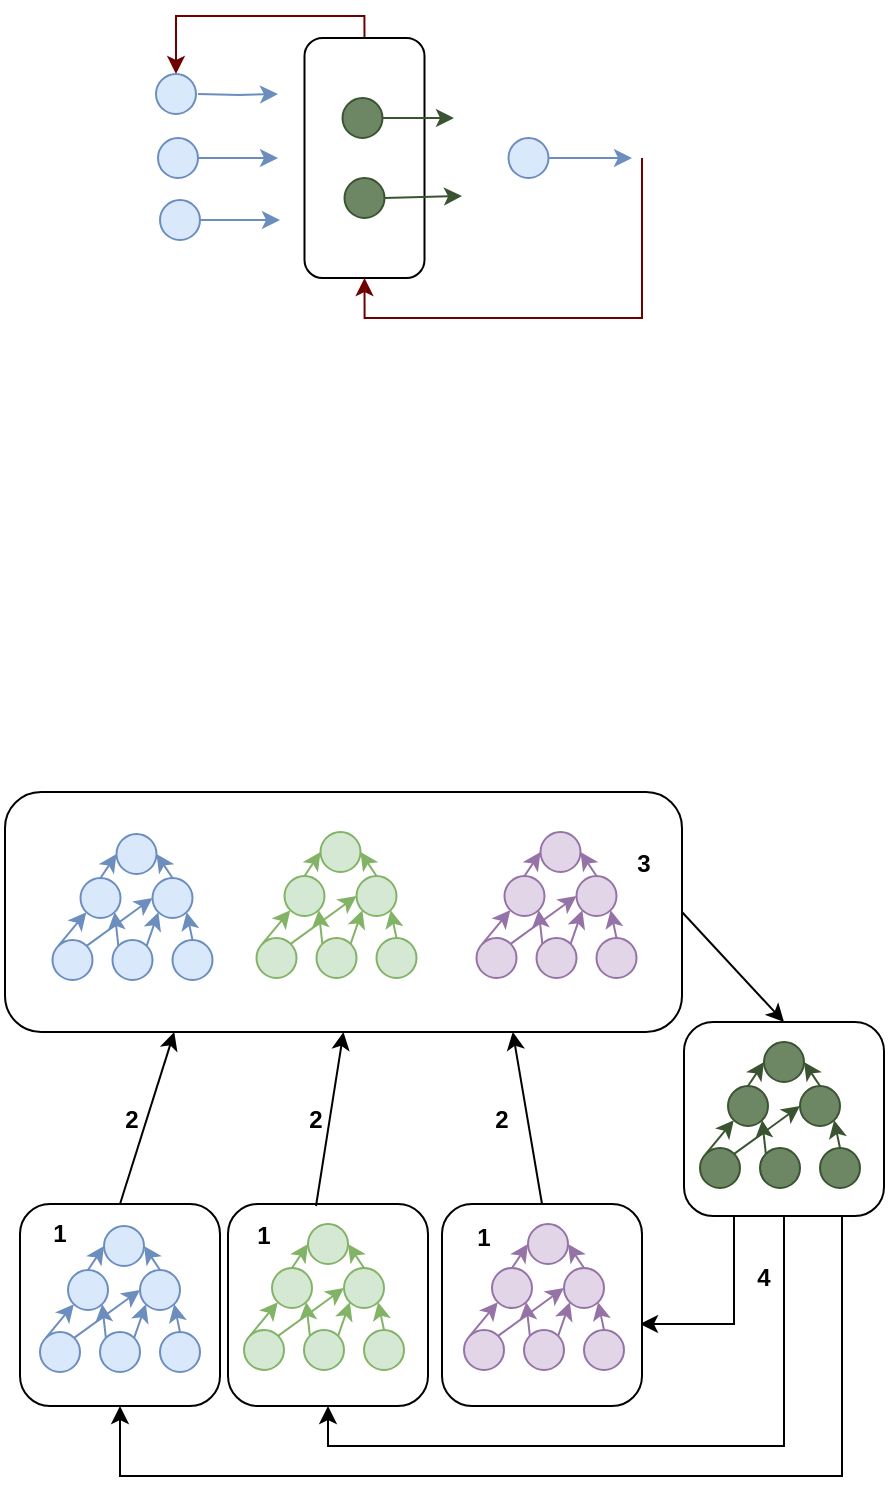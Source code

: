 <mxfile version="17.1.2" type="github">
  <diagram id="TZHW-k2NmtmCAE0H2bB1" name="Page-1">
    <mxGraphModel dx="868" dy="424" grid="1" gridSize="10" guides="1" tooltips="1" connect="1" arrows="1" fold="1" page="1" pageScale="1" pageWidth="827" pageHeight="1169" math="0" shadow="0">
      <root>
        <mxCell id="0" />
        <mxCell id="1" parent="0" />
        <mxCell id="p2AEGx6l2dzTs35SkICE-173" style="edgeStyle=orthogonalEdgeStyle;rounded=0;orthogonalLoop=1;jettySize=auto;html=1;exitX=0;exitY=0.5;exitDx=0;exitDy=0;entryX=0.5;entryY=0;entryDx=0;entryDy=0;fillColor=#a20025;strokeColor=#6F0000;" edge="1" parent="1" source="p2AEGx6l2dzTs35SkICE-170" target="p2AEGx6l2dzTs35SkICE-128">
          <mxGeometry relative="1" as="geometry">
            <Array as="points">
              <mxPoint x="221" y="66" />
              <mxPoint x="127" y="66" />
            </Array>
          </mxGeometry>
        </mxCell>
        <mxCell id="p2AEGx6l2dzTs35SkICE-170" value="" style="rounded=1;whiteSpace=wrap;html=1;rotation=90;" vertex="1" parent="1">
          <mxGeometry x="161.25" y="107" width="120" height="60" as="geometry" />
        </mxCell>
        <mxCell id="p2AEGx6l2dzTs35SkICE-2" style="edgeStyle=orthogonalEdgeStyle;rounded=0;orthogonalLoop=1;jettySize=auto;html=1;exitX=0.25;exitY=1;exitDx=0;exitDy=0;entryX=0.99;entryY=0.594;entryDx=0;entryDy=0;entryPerimeter=0;" edge="1" parent="1" source="p2AEGx6l2dzTs35SkICE-5" target="p2AEGx6l2dzTs35SkICE-6">
          <mxGeometry relative="1" as="geometry" />
        </mxCell>
        <mxCell id="p2AEGx6l2dzTs35SkICE-3" style="edgeStyle=orthogonalEdgeStyle;rounded=0;orthogonalLoop=1;jettySize=auto;html=1;exitX=0.5;exitY=1;exitDx=0;exitDy=0;entryX=0.5;entryY=1;entryDx=0;entryDy=0;" edge="1" parent="1" source="p2AEGx6l2dzTs35SkICE-5" target="p2AEGx6l2dzTs35SkICE-7">
          <mxGeometry relative="1" as="geometry" />
        </mxCell>
        <mxCell id="p2AEGx6l2dzTs35SkICE-4" style="edgeStyle=orthogonalEdgeStyle;rounded=0;orthogonalLoop=1;jettySize=auto;html=1;exitX=0.75;exitY=1;exitDx=0;exitDy=0;entryX=0.5;entryY=1;entryDx=0;entryDy=0;" edge="1" parent="1" source="p2AEGx6l2dzTs35SkICE-5" target="p2AEGx6l2dzTs35SkICE-8">
          <mxGeometry relative="1" as="geometry">
            <Array as="points">
              <mxPoint x="460" y="666" />
              <mxPoint x="460" y="796" />
              <mxPoint x="99" y="796" />
            </Array>
          </mxGeometry>
        </mxCell>
        <mxCell id="p2AEGx6l2dzTs35SkICE-5" value="" style="rounded=1;whiteSpace=wrap;html=1;" vertex="1" parent="1">
          <mxGeometry x="381" y="569" width="100" height="97" as="geometry" />
        </mxCell>
        <mxCell id="p2AEGx6l2dzTs35SkICE-6" value="" style="rounded=1;whiteSpace=wrap;html=1;" vertex="1" parent="1">
          <mxGeometry x="260" y="660" width="100" height="101" as="geometry" />
        </mxCell>
        <mxCell id="p2AEGx6l2dzTs35SkICE-7" value="" style="rounded=1;whiteSpace=wrap;html=1;" vertex="1" parent="1">
          <mxGeometry x="153" y="660" width="100" height="101" as="geometry" />
        </mxCell>
        <mxCell id="p2AEGx6l2dzTs35SkICE-8" value="" style="rounded=1;whiteSpace=wrap;html=1;" vertex="1" parent="1">
          <mxGeometry x="49" y="660" width="100" height="101" as="geometry" />
        </mxCell>
        <mxCell id="p2AEGx6l2dzTs35SkICE-9" value="" style="shape=ellipse;html=1;dashed=0;whitespace=wrap;aspect=fixed;perimeter=ellipsePerimeter;fillColor=#dae8fc;strokeColor=#6c8ebf;" vertex="1" parent="1">
          <mxGeometry x="59" y="724" width="20" height="20" as="geometry" />
        </mxCell>
        <mxCell id="p2AEGx6l2dzTs35SkICE-10" value="" style="shape=ellipse;html=1;dashed=0;whitespace=wrap;aspect=fixed;perimeter=ellipsePerimeter;fillColor=#dae8fc;strokeColor=#6c8ebf;" vertex="1" parent="1">
          <mxGeometry x="89" y="724" width="20" height="20" as="geometry" />
        </mxCell>
        <mxCell id="p2AEGx6l2dzTs35SkICE-11" value="" style="shape=ellipse;html=1;dashed=0;whitespace=wrap;aspect=fixed;perimeter=ellipsePerimeter;fillColor=#dae8fc;strokeColor=#6c8ebf;" vertex="1" parent="1">
          <mxGeometry x="119" y="724" width="20" height="20" as="geometry" />
        </mxCell>
        <mxCell id="p2AEGx6l2dzTs35SkICE-12" value="" style="endArrow=classic;html=1;rounded=0;entryX=0;entryY=1;entryDx=0;entryDy=0;exitX=0;exitY=0;exitDx=0;exitDy=0;fillColor=#dae8fc;strokeColor=#6c8ebf;" edge="1" parent="1" source="p2AEGx6l2dzTs35SkICE-9" target="p2AEGx6l2dzTs35SkICE-13">
          <mxGeometry width="50" height="50" relative="1" as="geometry">
            <mxPoint x="69" y="721" as="sourcePoint" />
            <mxPoint x="89" y="701" as="targetPoint" />
          </mxGeometry>
        </mxCell>
        <mxCell id="p2AEGx6l2dzTs35SkICE-13" value="" style="shape=ellipse;html=1;dashed=0;whitespace=wrap;aspect=fixed;perimeter=ellipsePerimeter;fillColor=#dae8fc;strokeColor=#6c8ebf;" vertex="1" parent="1">
          <mxGeometry x="73" y="693" width="20" height="20" as="geometry" />
        </mxCell>
        <mxCell id="p2AEGx6l2dzTs35SkICE-14" value="" style="shape=ellipse;html=1;dashed=0;whitespace=wrap;aspect=fixed;perimeter=ellipsePerimeter;fillColor=#dae8fc;strokeColor=#6c8ebf;" vertex="1" parent="1">
          <mxGeometry x="109" y="693" width="20" height="20" as="geometry" />
        </mxCell>
        <mxCell id="p2AEGx6l2dzTs35SkICE-15" value="" style="shape=ellipse;html=1;dashed=0;whitespace=wrap;aspect=fixed;perimeter=ellipsePerimeter;fillColor=#dae8fc;strokeColor=#6c8ebf;" vertex="1" parent="1">
          <mxGeometry x="91" y="671" width="20" height="20" as="geometry" />
        </mxCell>
        <mxCell id="p2AEGx6l2dzTs35SkICE-16" value="" style="endArrow=classic;html=1;rounded=0;exitX=1;exitY=0;exitDx=0;exitDy=0;entryX=0;entryY=0.5;entryDx=0;entryDy=0;fillColor=#dae8fc;strokeColor=#6c8ebf;" edge="1" parent="1" source="p2AEGx6l2dzTs35SkICE-9" target="p2AEGx6l2dzTs35SkICE-14">
          <mxGeometry width="50" height="50" relative="1" as="geometry">
            <mxPoint x="390" y="710" as="sourcePoint" />
            <mxPoint x="440" y="660" as="targetPoint" />
            <Array as="points" />
          </mxGeometry>
        </mxCell>
        <mxCell id="p2AEGx6l2dzTs35SkICE-17" value="" style="endArrow=classic;html=1;rounded=0;exitX=1;exitY=0;exitDx=0;exitDy=0;entryX=0;entryY=1;entryDx=0;entryDy=0;fillColor=#dae8fc;strokeColor=#6c8ebf;" edge="1" parent="1" source="p2AEGx6l2dzTs35SkICE-10" target="p2AEGx6l2dzTs35SkICE-14">
          <mxGeometry width="50" height="50" relative="1" as="geometry">
            <mxPoint x="330" y="730" as="sourcePoint" />
            <mxPoint x="440" y="660" as="targetPoint" />
          </mxGeometry>
        </mxCell>
        <mxCell id="p2AEGx6l2dzTs35SkICE-18" value="" style="endArrow=classic;html=1;rounded=0;exitX=0;exitY=0;exitDx=0;exitDy=0;entryX=1;entryY=1;entryDx=0;entryDy=0;fillColor=#dae8fc;strokeColor=#6c8ebf;" edge="1" parent="1" source="p2AEGx6l2dzTs35SkICE-10" target="p2AEGx6l2dzTs35SkICE-13">
          <mxGeometry width="50" height="50" relative="1" as="geometry">
            <mxPoint x="390" y="670" as="sourcePoint" />
            <mxPoint x="440" y="620" as="targetPoint" />
          </mxGeometry>
        </mxCell>
        <mxCell id="p2AEGx6l2dzTs35SkICE-19" value="" style="endArrow=classic;html=1;rounded=0;exitX=0.5;exitY=0;exitDx=0;exitDy=0;entryX=1;entryY=1;entryDx=0;entryDy=0;fillColor=#dae8fc;strokeColor=#6c8ebf;" edge="1" parent="1" source="p2AEGx6l2dzTs35SkICE-11" target="p2AEGx6l2dzTs35SkICE-14">
          <mxGeometry width="50" height="50" relative="1" as="geometry">
            <mxPoint x="390" y="670" as="sourcePoint" />
            <mxPoint x="440" y="620" as="targetPoint" />
          </mxGeometry>
        </mxCell>
        <mxCell id="p2AEGx6l2dzTs35SkICE-20" value="" style="endArrow=classic;html=1;rounded=0;exitX=0.5;exitY=0;exitDx=0;exitDy=0;entryX=0;entryY=0.5;entryDx=0;entryDy=0;fillColor=#dae8fc;strokeColor=#6c8ebf;" edge="1" parent="1" source="p2AEGx6l2dzTs35SkICE-13" target="p2AEGx6l2dzTs35SkICE-15">
          <mxGeometry width="50" height="50" relative="1" as="geometry">
            <mxPoint x="390" y="670" as="sourcePoint" />
            <mxPoint x="440" y="620" as="targetPoint" />
          </mxGeometry>
        </mxCell>
        <mxCell id="p2AEGx6l2dzTs35SkICE-21" value="" style="endArrow=classic;html=1;rounded=0;exitX=0.5;exitY=0;exitDx=0;exitDy=0;entryX=1;entryY=0.5;entryDx=0;entryDy=0;fillColor=#dae8fc;strokeColor=#6c8ebf;" edge="1" parent="1" source="p2AEGx6l2dzTs35SkICE-14" target="p2AEGx6l2dzTs35SkICE-15">
          <mxGeometry width="50" height="50" relative="1" as="geometry">
            <mxPoint x="390" y="670" as="sourcePoint" />
            <mxPoint x="440" y="620" as="targetPoint" />
          </mxGeometry>
        </mxCell>
        <mxCell id="p2AEGx6l2dzTs35SkICE-22" value="" style="shape=ellipse;html=1;dashed=0;whitespace=wrap;aspect=fixed;perimeter=ellipsePerimeter;fillColor=#d5e8d4;strokeColor=#82b366;" vertex="1" parent="1">
          <mxGeometry x="161" y="723" width="20" height="20" as="geometry" />
        </mxCell>
        <mxCell id="p2AEGx6l2dzTs35SkICE-23" value="" style="shape=ellipse;html=1;dashed=0;whitespace=wrap;aspect=fixed;perimeter=ellipsePerimeter;fillColor=#d5e8d4;strokeColor=#82b366;" vertex="1" parent="1">
          <mxGeometry x="191" y="723" width="20" height="20" as="geometry" />
        </mxCell>
        <mxCell id="p2AEGx6l2dzTs35SkICE-24" value="" style="shape=ellipse;html=1;dashed=0;whitespace=wrap;aspect=fixed;perimeter=ellipsePerimeter;fillColor=#d5e8d4;strokeColor=#82b366;" vertex="1" parent="1">
          <mxGeometry x="221" y="723" width="20" height="20" as="geometry" />
        </mxCell>
        <mxCell id="p2AEGx6l2dzTs35SkICE-25" value="" style="endArrow=classic;html=1;rounded=0;entryX=0;entryY=1;entryDx=0;entryDy=0;exitX=0;exitY=0;exitDx=0;exitDy=0;fillColor=#d5e8d4;strokeColor=#82b366;" edge="1" parent="1" source="p2AEGx6l2dzTs35SkICE-22" target="p2AEGx6l2dzTs35SkICE-26">
          <mxGeometry width="50" height="50" relative="1" as="geometry">
            <mxPoint x="171" y="720" as="sourcePoint" />
            <mxPoint x="191" y="700" as="targetPoint" />
          </mxGeometry>
        </mxCell>
        <mxCell id="p2AEGx6l2dzTs35SkICE-26" value="" style="shape=ellipse;html=1;dashed=0;whitespace=wrap;aspect=fixed;perimeter=ellipsePerimeter;fillColor=#d5e8d4;strokeColor=#82b366;" vertex="1" parent="1">
          <mxGeometry x="175" y="692" width="20" height="20" as="geometry" />
        </mxCell>
        <mxCell id="p2AEGx6l2dzTs35SkICE-27" value="" style="shape=ellipse;html=1;dashed=0;whitespace=wrap;aspect=fixed;perimeter=ellipsePerimeter;fillColor=#d5e8d4;strokeColor=#82b366;" vertex="1" parent="1">
          <mxGeometry x="211" y="692" width="20" height="20" as="geometry" />
        </mxCell>
        <mxCell id="p2AEGx6l2dzTs35SkICE-28" value="" style="shape=ellipse;html=1;dashed=0;whitespace=wrap;aspect=fixed;perimeter=ellipsePerimeter;fillColor=#d5e8d4;strokeColor=#82b366;" vertex="1" parent="1">
          <mxGeometry x="193" y="670" width="20" height="20" as="geometry" />
        </mxCell>
        <mxCell id="p2AEGx6l2dzTs35SkICE-29" value="" style="endArrow=classic;html=1;rounded=0;exitX=1;exitY=0;exitDx=0;exitDy=0;entryX=0;entryY=0.5;entryDx=0;entryDy=0;fillColor=#d5e8d4;strokeColor=#82b366;" edge="1" parent="1" source="p2AEGx6l2dzTs35SkICE-22" target="p2AEGx6l2dzTs35SkICE-27">
          <mxGeometry width="50" height="50" relative="1" as="geometry">
            <mxPoint x="492" y="709" as="sourcePoint" />
            <mxPoint x="542" y="659" as="targetPoint" />
            <Array as="points" />
          </mxGeometry>
        </mxCell>
        <mxCell id="p2AEGx6l2dzTs35SkICE-30" value="" style="endArrow=classic;html=1;rounded=0;exitX=1;exitY=0;exitDx=0;exitDy=0;entryX=0;entryY=1;entryDx=0;entryDy=0;fillColor=#d5e8d4;strokeColor=#82b366;" edge="1" parent="1" source="p2AEGx6l2dzTs35SkICE-23" target="p2AEGx6l2dzTs35SkICE-27">
          <mxGeometry width="50" height="50" relative="1" as="geometry">
            <mxPoint x="432" y="729" as="sourcePoint" />
            <mxPoint x="542" y="659" as="targetPoint" />
          </mxGeometry>
        </mxCell>
        <mxCell id="p2AEGx6l2dzTs35SkICE-31" value="" style="endArrow=classic;html=1;rounded=0;exitX=0;exitY=0;exitDx=0;exitDy=0;entryX=1;entryY=1;entryDx=0;entryDy=0;fillColor=#d5e8d4;strokeColor=#82b366;" edge="1" parent="1" source="p2AEGx6l2dzTs35SkICE-23" target="p2AEGx6l2dzTs35SkICE-26">
          <mxGeometry width="50" height="50" relative="1" as="geometry">
            <mxPoint x="492" y="669" as="sourcePoint" />
            <mxPoint x="542" y="619" as="targetPoint" />
          </mxGeometry>
        </mxCell>
        <mxCell id="p2AEGx6l2dzTs35SkICE-32" value="" style="endArrow=classic;html=1;rounded=0;exitX=0.5;exitY=0;exitDx=0;exitDy=0;entryX=1;entryY=1;entryDx=0;entryDy=0;fillColor=#d5e8d4;strokeColor=#82b366;" edge="1" parent="1" source="p2AEGx6l2dzTs35SkICE-24" target="p2AEGx6l2dzTs35SkICE-27">
          <mxGeometry width="50" height="50" relative="1" as="geometry">
            <mxPoint x="492" y="669" as="sourcePoint" />
            <mxPoint x="542" y="619" as="targetPoint" />
          </mxGeometry>
        </mxCell>
        <mxCell id="p2AEGx6l2dzTs35SkICE-33" value="" style="endArrow=classic;html=1;rounded=0;exitX=0.5;exitY=0;exitDx=0;exitDy=0;entryX=0;entryY=0.5;entryDx=0;entryDy=0;fillColor=#d5e8d4;strokeColor=#82b366;" edge="1" parent="1" source="p2AEGx6l2dzTs35SkICE-26" target="p2AEGx6l2dzTs35SkICE-28">
          <mxGeometry width="50" height="50" relative="1" as="geometry">
            <mxPoint x="492" y="669" as="sourcePoint" />
            <mxPoint x="542" y="619" as="targetPoint" />
          </mxGeometry>
        </mxCell>
        <mxCell id="p2AEGx6l2dzTs35SkICE-34" value="" style="endArrow=classic;html=1;rounded=0;exitX=0.5;exitY=0;exitDx=0;exitDy=0;entryX=1;entryY=0.5;entryDx=0;entryDy=0;fillColor=#d5e8d4;strokeColor=#82b366;" edge="1" parent="1" source="p2AEGx6l2dzTs35SkICE-27" target="p2AEGx6l2dzTs35SkICE-28">
          <mxGeometry width="50" height="50" relative="1" as="geometry">
            <mxPoint x="492" y="669" as="sourcePoint" />
            <mxPoint x="542" y="619" as="targetPoint" />
          </mxGeometry>
        </mxCell>
        <mxCell id="p2AEGx6l2dzTs35SkICE-35" value="" style="shape=ellipse;html=1;dashed=0;whitespace=wrap;aspect=fixed;perimeter=ellipsePerimeter;fillColor=#e1d5e7;strokeColor=#9673a6;" vertex="1" parent="1">
          <mxGeometry x="271" y="723" width="20" height="20" as="geometry" />
        </mxCell>
        <mxCell id="p2AEGx6l2dzTs35SkICE-36" value="" style="shape=ellipse;html=1;dashed=0;whitespace=wrap;aspect=fixed;perimeter=ellipsePerimeter;fillColor=#e1d5e7;strokeColor=#9673a6;" vertex="1" parent="1">
          <mxGeometry x="301" y="723" width="20" height="20" as="geometry" />
        </mxCell>
        <mxCell id="p2AEGx6l2dzTs35SkICE-37" value="" style="shape=ellipse;html=1;dashed=0;whitespace=wrap;aspect=fixed;perimeter=ellipsePerimeter;fillColor=#e1d5e7;strokeColor=#9673a6;" vertex="1" parent="1">
          <mxGeometry x="331" y="723" width="20" height="20" as="geometry" />
        </mxCell>
        <mxCell id="p2AEGx6l2dzTs35SkICE-38" value="" style="endArrow=classic;html=1;rounded=0;entryX=0;entryY=1;entryDx=0;entryDy=0;exitX=0;exitY=0;exitDx=0;exitDy=0;fillColor=#e1d5e7;strokeColor=#9673a6;" edge="1" parent="1" source="p2AEGx6l2dzTs35SkICE-35" target="p2AEGx6l2dzTs35SkICE-39">
          <mxGeometry width="50" height="50" relative="1" as="geometry">
            <mxPoint x="281" y="720" as="sourcePoint" />
            <mxPoint x="301" y="700" as="targetPoint" />
          </mxGeometry>
        </mxCell>
        <mxCell id="p2AEGx6l2dzTs35SkICE-39" value="" style="shape=ellipse;html=1;dashed=0;whitespace=wrap;aspect=fixed;perimeter=ellipsePerimeter;fillColor=#e1d5e7;strokeColor=#9673a6;" vertex="1" parent="1">
          <mxGeometry x="285" y="692" width="20" height="20" as="geometry" />
        </mxCell>
        <mxCell id="p2AEGx6l2dzTs35SkICE-40" value="" style="shape=ellipse;html=1;dashed=0;whitespace=wrap;aspect=fixed;perimeter=ellipsePerimeter;fillColor=#e1d5e7;strokeColor=#9673a6;" vertex="1" parent="1">
          <mxGeometry x="321" y="692" width="20" height="20" as="geometry" />
        </mxCell>
        <mxCell id="p2AEGx6l2dzTs35SkICE-41" value="" style="shape=ellipse;html=1;dashed=0;whitespace=wrap;aspect=fixed;perimeter=ellipsePerimeter;fillColor=#e1d5e7;strokeColor=#9673a6;" vertex="1" parent="1">
          <mxGeometry x="303" y="670" width="20" height="20" as="geometry" />
        </mxCell>
        <mxCell id="p2AEGx6l2dzTs35SkICE-42" value="" style="endArrow=classic;html=1;rounded=0;exitX=1;exitY=0;exitDx=0;exitDy=0;entryX=0;entryY=0.5;entryDx=0;entryDy=0;fillColor=#e1d5e7;strokeColor=#9673a6;" edge="1" parent="1" source="p2AEGx6l2dzTs35SkICE-35" target="p2AEGx6l2dzTs35SkICE-40">
          <mxGeometry width="50" height="50" relative="1" as="geometry">
            <mxPoint x="602" y="709" as="sourcePoint" />
            <mxPoint x="652" y="659" as="targetPoint" />
            <Array as="points" />
          </mxGeometry>
        </mxCell>
        <mxCell id="p2AEGx6l2dzTs35SkICE-43" value="" style="endArrow=classic;html=1;rounded=0;exitX=1;exitY=0;exitDx=0;exitDy=0;entryX=0;entryY=1;entryDx=0;entryDy=0;fillColor=#e1d5e7;strokeColor=#9673a6;" edge="1" parent="1" source="p2AEGx6l2dzTs35SkICE-36" target="p2AEGx6l2dzTs35SkICE-40">
          <mxGeometry width="50" height="50" relative="1" as="geometry">
            <mxPoint x="542" y="729" as="sourcePoint" />
            <mxPoint x="652" y="659" as="targetPoint" />
          </mxGeometry>
        </mxCell>
        <mxCell id="p2AEGx6l2dzTs35SkICE-44" value="" style="endArrow=classic;html=1;rounded=0;exitX=0;exitY=0;exitDx=0;exitDy=0;entryX=1;entryY=1;entryDx=0;entryDy=0;fillColor=#e1d5e7;strokeColor=#9673a6;" edge="1" parent="1" source="p2AEGx6l2dzTs35SkICE-36" target="p2AEGx6l2dzTs35SkICE-39">
          <mxGeometry width="50" height="50" relative="1" as="geometry">
            <mxPoint x="602" y="669" as="sourcePoint" />
            <mxPoint x="652" y="619" as="targetPoint" />
          </mxGeometry>
        </mxCell>
        <mxCell id="p2AEGx6l2dzTs35SkICE-45" value="" style="endArrow=classic;html=1;rounded=0;exitX=0.5;exitY=0;exitDx=0;exitDy=0;entryX=1;entryY=1;entryDx=0;entryDy=0;fillColor=#e1d5e7;strokeColor=#9673a6;" edge="1" parent="1" source="p2AEGx6l2dzTs35SkICE-37" target="p2AEGx6l2dzTs35SkICE-40">
          <mxGeometry width="50" height="50" relative="1" as="geometry">
            <mxPoint x="602" y="669" as="sourcePoint" />
            <mxPoint x="652" y="619" as="targetPoint" />
          </mxGeometry>
        </mxCell>
        <mxCell id="p2AEGx6l2dzTs35SkICE-46" value="" style="endArrow=classic;html=1;rounded=0;exitX=0.5;exitY=0;exitDx=0;exitDy=0;entryX=0;entryY=0.5;entryDx=0;entryDy=0;fillColor=#e1d5e7;strokeColor=#9673a6;" edge="1" parent="1" source="p2AEGx6l2dzTs35SkICE-39" target="p2AEGx6l2dzTs35SkICE-41">
          <mxGeometry width="50" height="50" relative="1" as="geometry">
            <mxPoint x="602" y="669" as="sourcePoint" />
            <mxPoint x="652" y="619" as="targetPoint" />
          </mxGeometry>
        </mxCell>
        <mxCell id="p2AEGx6l2dzTs35SkICE-47" value="" style="endArrow=classic;html=1;rounded=0;exitX=0.5;exitY=0;exitDx=0;exitDy=0;entryX=1;entryY=0.5;entryDx=0;entryDy=0;fillColor=#e1d5e7;strokeColor=#9673a6;" edge="1" parent="1" source="p2AEGx6l2dzTs35SkICE-40" target="p2AEGx6l2dzTs35SkICE-41">
          <mxGeometry width="50" height="50" relative="1" as="geometry">
            <mxPoint x="602" y="669" as="sourcePoint" />
            <mxPoint x="652" y="619" as="targetPoint" />
          </mxGeometry>
        </mxCell>
        <mxCell id="p2AEGx6l2dzTs35SkICE-48" value="" style="rounded=1;whiteSpace=wrap;html=1;" vertex="1" parent="1">
          <mxGeometry x="41.5" y="454" width="338.5" height="120" as="geometry" />
        </mxCell>
        <mxCell id="p2AEGx6l2dzTs35SkICE-49" value="" style="shape=ellipse;html=1;dashed=0;whitespace=wrap;aspect=fixed;perimeter=ellipsePerimeter;fillColor=#dae8fc;strokeColor=#6c8ebf;" vertex="1" parent="1">
          <mxGeometry x="65.25" y="528" width="20" height="20" as="geometry" />
        </mxCell>
        <mxCell id="p2AEGx6l2dzTs35SkICE-50" value="" style="shape=ellipse;html=1;dashed=0;whitespace=wrap;aspect=fixed;perimeter=ellipsePerimeter;fillColor=#dae8fc;strokeColor=#6c8ebf;" vertex="1" parent="1">
          <mxGeometry x="95.25" y="528" width="20" height="20" as="geometry" />
        </mxCell>
        <mxCell id="p2AEGx6l2dzTs35SkICE-51" value="" style="shape=ellipse;html=1;dashed=0;whitespace=wrap;aspect=fixed;perimeter=ellipsePerimeter;fillColor=#dae8fc;strokeColor=#6c8ebf;" vertex="1" parent="1">
          <mxGeometry x="125.25" y="528" width="20" height="20" as="geometry" />
        </mxCell>
        <mxCell id="p2AEGx6l2dzTs35SkICE-52" value="" style="endArrow=classic;html=1;rounded=0;entryX=0;entryY=1;entryDx=0;entryDy=0;exitX=0;exitY=0;exitDx=0;exitDy=0;fillColor=#dae8fc;strokeColor=#6c8ebf;" edge="1" parent="1" source="p2AEGx6l2dzTs35SkICE-49" target="p2AEGx6l2dzTs35SkICE-53">
          <mxGeometry width="50" height="50" relative="1" as="geometry">
            <mxPoint x="75.25" y="525" as="sourcePoint" />
            <mxPoint x="95.25" y="505" as="targetPoint" />
          </mxGeometry>
        </mxCell>
        <mxCell id="p2AEGx6l2dzTs35SkICE-53" value="" style="shape=ellipse;html=1;dashed=0;whitespace=wrap;aspect=fixed;perimeter=ellipsePerimeter;fillColor=#dae8fc;strokeColor=#6c8ebf;" vertex="1" parent="1">
          <mxGeometry x="79.25" y="497" width="20" height="20" as="geometry" />
        </mxCell>
        <mxCell id="p2AEGx6l2dzTs35SkICE-54" value="" style="shape=ellipse;html=1;dashed=0;whitespace=wrap;aspect=fixed;perimeter=ellipsePerimeter;fillColor=#dae8fc;strokeColor=#6c8ebf;" vertex="1" parent="1">
          <mxGeometry x="115.25" y="497" width="20" height="20" as="geometry" />
        </mxCell>
        <mxCell id="p2AEGx6l2dzTs35SkICE-55" value="" style="shape=ellipse;html=1;dashed=0;whitespace=wrap;aspect=fixed;perimeter=ellipsePerimeter;fillColor=#dae8fc;strokeColor=#6c8ebf;" vertex="1" parent="1">
          <mxGeometry x="97.25" y="475" width="20" height="20" as="geometry" />
        </mxCell>
        <mxCell id="p2AEGx6l2dzTs35SkICE-56" value="" style="endArrow=classic;html=1;rounded=0;exitX=1;exitY=0;exitDx=0;exitDy=0;entryX=0;entryY=0.5;entryDx=0;entryDy=0;fillColor=#dae8fc;strokeColor=#6c8ebf;" edge="1" parent="1" source="p2AEGx6l2dzTs35SkICE-49" target="p2AEGx6l2dzTs35SkICE-54">
          <mxGeometry width="50" height="50" relative="1" as="geometry">
            <mxPoint x="396.25" y="514" as="sourcePoint" />
            <mxPoint x="446.25" y="464" as="targetPoint" />
            <Array as="points" />
          </mxGeometry>
        </mxCell>
        <mxCell id="p2AEGx6l2dzTs35SkICE-57" value="" style="endArrow=classic;html=1;rounded=0;exitX=1;exitY=0;exitDx=0;exitDy=0;entryX=0;entryY=1;entryDx=0;entryDy=0;fillColor=#dae8fc;strokeColor=#6c8ebf;" edge="1" parent="1" source="p2AEGx6l2dzTs35SkICE-50" target="p2AEGx6l2dzTs35SkICE-54">
          <mxGeometry width="50" height="50" relative="1" as="geometry">
            <mxPoint x="336.25" y="534" as="sourcePoint" />
            <mxPoint x="446.25" y="464" as="targetPoint" />
          </mxGeometry>
        </mxCell>
        <mxCell id="p2AEGx6l2dzTs35SkICE-58" value="" style="endArrow=classic;html=1;rounded=0;exitX=0;exitY=0;exitDx=0;exitDy=0;entryX=1;entryY=1;entryDx=0;entryDy=0;fillColor=#dae8fc;strokeColor=#6c8ebf;" edge="1" parent="1" source="p2AEGx6l2dzTs35SkICE-50" target="p2AEGx6l2dzTs35SkICE-53">
          <mxGeometry width="50" height="50" relative="1" as="geometry">
            <mxPoint x="396.25" y="474" as="sourcePoint" />
            <mxPoint x="446.25" y="424" as="targetPoint" />
          </mxGeometry>
        </mxCell>
        <mxCell id="p2AEGx6l2dzTs35SkICE-59" value="" style="endArrow=classic;html=1;rounded=0;exitX=0.5;exitY=0;exitDx=0;exitDy=0;entryX=1;entryY=1;entryDx=0;entryDy=0;fillColor=#dae8fc;strokeColor=#6c8ebf;" edge="1" parent="1" source="p2AEGx6l2dzTs35SkICE-51" target="p2AEGx6l2dzTs35SkICE-54">
          <mxGeometry width="50" height="50" relative="1" as="geometry">
            <mxPoint x="396.25" y="474" as="sourcePoint" />
            <mxPoint x="446.25" y="424" as="targetPoint" />
          </mxGeometry>
        </mxCell>
        <mxCell id="p2AEGx6l2dzTs35SkICE-60" value="" style="endArrow=classic;html=1;rounded=0;exitX=0.5;exitY=0;exitDx=0;exitDy=0;entryX=0;entryY=0.5;entryDx=0;entryDy=0;fillColor=#dae8fc;strokeColor=#6c8ebf;" edge="1" parent="1" source="p2AEGx6l2dzTs35SkICE-53" target="p2AEGx6l2dzTs35SkICE-55">
          <mxGeometry width="50" height="50" relative="1" as="geometry">
            <mxPoint x="396.25" y="474" as="sourcePoint" />
            <mxPoint x="446.25" y="424" as="targetPoint" />
          </mxGeometry>
        </mxCell>
        <mxCell id="p2AEGx6l2dzTs35SkICE-61" value="" style="endArrow=classic;html=1;rounded=0;exitX=0.5;exitY=0;exitDx=0;exitDy=0;entryX=1;entryY=0.5;entryDx=0;entryDy=0;fillColor=#dae8fc;strokeColor=#6c8ebf;" edge="1" parent="1" source="p2AEGx6l2dzTs35SkICE-54" target="p2AEGx6l2dzTs35SkICE-55">
          <mxGeometry width="50" height="50" relative="1" as="geometry">
            <mxPoint x="396.25" y="474" as="sourcePoint" />
            <mxPoint x="446.25" y="424" as="targetPoint" />
          </mxGeometry>
        </mxCell>
        <mxCell id="p2AEGx6l2dzTs35SkICE-62" value="" style="shape=ellipse;html=1;dashed=0;whitespace=wrap;aspect=fixed;perimeter=ellipsePerimeter;fillColor=#d5e8d4;strokeColor=#82b366;" vertex="1" parent="1">
          <mxGeometry x="167.25" y="527" width="20" height="20" as="geometry" />
        </mxCell>
        <mxCell id="p2AEGx6l2dzTs35SkICE-63" value="" style="shape=ellipse;html=1;dashed=0;whitespace=wrap;aspect=fixed;perimeter=ellipsePerimeter;fillColor=#d5e8d4;strokeColor=#82b366;" vertex="1" parent="1">
          <mxGeometry x="197.25" y="527" width="20" height="20" as="geometry" />
        </mxCell>
        <mxCell id="p2AEGx6l2dzTs35SkICE-64" value="" style="shape=ellipse;html=1;dashed=0;whitespace=wrap;aspect=fixed;perimeter=ellipsePerimeter;fillColor=#d5e8d4;strokeColor=#82b366;" vertex="1" parent="1">
          <mxGeometry x="227.25" y="527" width="20" height="20" as="geometry" />
        </mxCell>
        <mxCell id="p2AEGx6l2dzTs35SkICE-65" value="" style="endArrow=classic;html=1;rounded=0;entryX=0;entryY=1;entryDx=0;entryDy=0;exitX=0;exitY=0;exitDx=0;exitDy=0;fillColor=#d5e8d4;strokeColor=#82b366;" edge="1" parent="1" source="p2AEGx6l2dzTs35SkICE-62" target="p2AEGx6l2dzTs35SkICE-66">
          <mxGeometry width="50" height="50" relative="1" as="geometry">
            <mxPoint x="177.25" y="524" as="sourcePoint" />
            <mxPoint x="197.25" y="504" as="targetPoint" />
          </mxGeometry>
        </mxCell>
        <mxCell id="p2AEGx6l2dzTs35SkICE-66" value="" style="shape=ellipse;html=1;dashed=0;whitespace=wrap;aspect=fixed;perimeter=ellipsePerimeter;fillColor=#d5e8d4;strokeColor=#82b366;" vertex="1" parent="1">
          <mxGeometry x="181.25" y="496" width="20" height="20" as="geometry" />
        </mxCell>
        <mxCell id="p2AEGx6l2dzTs35SkICE-67" value="" style="shape=ellipse;html=1;dashed=0;whitespace=wrap;aspect=fixed;perimeter=ellipsePerimeter;fillColor=#d5e8d4;strokeColor=#82b366;" vertex="1" parent="1">
          <mxGeometry x="217.25" y="496" width="20" height="20" as="geometry" />
        </mxCell>
        <mxCell id="p2AEGx6l2dzTs35SkICE-68" value="" style="shape=ellipse;html=1;dashed=0;whitespace=wrap;aspect=fixed;perimeter=ellipsePerimeter;fillColor=#d5e8d4;strokeColor=#82b366;" vertex="1" parent="1">
          <mxGeometry x="199.25" y="474" width="20" height="20" as="geometry" />
        </mxCell>
        <mxCell id="p2AEGx6l2dzTs35SkICE-69" value="" style="endArrow=classic;html=1;rounded=0;exitX=1;exitY=0;exitDx=0;exitDy=0;entryX=0;entryY=0.5;entryDx=0;entryDy=0;fillColor=#d5e8d4;strokeColor=#82b366;" edge="1" parent="1" source="p2AEGx6l2dzTs35SkICE-62" target="p2AEGx6l2dzTs35SkICE-67">
          <mxGeometry width="50" height="50" relative="1" as="geometry">
            <mxPoint x="498.25" y="513" as="sourcePoint" />
            <mxPoint x="548.25" y="463" as="targetPoint" />
            <Array as="points" />
          </mxGeometry>
        </mxCell>
        <mxCell id="p2AEGx6l2dzTs35SkICE-70" value="" style="endArrow=classic;html=1;rounded=0;exitX=1;exitY=0;exitDx=0;exitDy=0;entryX=0;entryY=1;entryDx=0;entryDy=0;fillColor=#d5e8d4;strokeColor=#82b366;" edge="1" parent="1" source="p2AEGx6l2dzTs35SkICE-63" target="p2AEGx6l2dzTs35SkICE-67">
          <mxGeometry width="50" height="50" relative="1" as="geometry">
            <mxPoint x="438.25" y="533" as="sourcePoint" />
            <mxPoint x="548.25" y="463" as="targetPoint" />
          </mxGeometry>
        </mxCell>
        <mxCell id="p2AEGx6l2dzTs35SkICE-71" value="" style="endArrow=classic;html=1;rounded=0;exitX=0;exitY=0;exitDx=0;exitDy=0;entryX=1;entryY=1;entryDx=0;entryDy=0;fillColor=#d5e8d4;strokeColor=#82b366;" edge="1" parent="1" source="p2AEGx6l2dzTs35SkICE-63" target="p2AEGx6l2dzTs35SkICE-66">
          <mxGeometry width="50" height="50" relative="1" as="geometry">
            <mxPoint x="498.25" y="473" as="sourcePoint" />
            <mxPoint x="548.25" y="423" as="targetPoint" />
          </mxGeometry>
        </mxCell>
        <mxCell id="p2AEGx6l2dzTs35SkICE-72" value="" style="endArrow=classic;html=1;rounded=0;exitX=0.5;exitY=0;exitDx=0;exitDy=0;entryX=1;entryY=1;entryDx=0;entryDy=0;fillColor=#d5e8d4;strokeColor=#82b366;" edge="1" parent="1" source="p2AEGx6l2dzTs35SkICE-64" target="p2AEGx6l2dzTs35SkICE-67">
          <mxGeometry width="50" height="50" relative="1" as="geometry">
            <mxPoint x="498.25" y="473" as="sourcePoint" />
            <mxPoint x="548.25" y="423" as="targetPoint" />
          </mxGeometry>
        </mxCell>
        <mxCell id="p2AEGx6l2dzTs35SkICE-73" value="" style="endArrow=classic;html=1;rounded=0;exitX=0.5;exitY=0;exitDx=0;exitDy=0;entryX=0;entryY=0.5;entryDx=0;entryDy=0;fillColor=#d5e8d4;strokeColor=#82b366;" edge="1" parent="1" source="p2AEGx6l2dzTs35SkICE-66" target="p2AEGx6l2dzTs35SkICE-68">
          <mxGeometry width="50" height="50" relative="1" as="geometry">
            <mxPoint x="498.25" y="473" as="sourcePoint" />
            <mxPoint x="548.25" y="423" as="targetPoint" />
          </mxGeometry>
        </mxCell>
        <mxCell id="p2AEGx6l2dzTs35SkICE-74" value="" style="endArrow=classic;html=1;rounded=0;exitX=0.5;exitY=0;exitDx=0;exitDy=0;entryX=1;entryY=0.5;entryDx=0;entryDy=0;fillColor=#d5e8d4;strokeColor=#82b366;" edge="1" parent="1" source="p2AEGx6l2dzTs35SkICE-67" target="p2AEGx6l2dzTs35SkICE-68">
          <mxGeometry width="50" height="50" relative="1" as="geometry">
            <mxPoint x="498.25" y="473" as="sourcePoint" />
            <mxPoint x="548.25" y="423" as="targetPoint" />
          </mxGeometry>
        </mxCell>
        <mxCell id="p2AEGx6l2dzTs35SkICE-75" value="" style="shape=ellipse;html=1;dashed=0;whitespace=wrap;aspect=fixed;perimeter=ellipsePerimeter;fillColor=#e1d5e7;strokeColor=#9673a6;" vertex="1" parent="1">
          <mxGeometry x="277.25" y="527" width="20" height="20" as="geometry" />
        </mxCell>
        <mxCell id="p2AEGx6l2dzTs35SkICE-76" value="" style="shape=ellipse;html=1;dashed=0;whitespace=wrap;aspect=fixed;perimeter=ellipsePerimeter;fillColor=#e1d5e7;strokeColor=#9673a6;" vertex="1" parent="1">
          <mxGeometry x="307.25" y="527" width="20" height="20" as="geometry" />
        </mxCell>
        <mxCell id="p2AEGx6l2dzTs35SkICE-77" value="" style="shape=ellipse;html=1;dashed=0;whitespace=wrap;aspect=fixed;perimeter=ellipsePerimeter;fillColor=#e1d5e7;strokeColor=#9673a6;" vertex="1" parent="1">
          <mxGeometry x="337.25" y="527" width="20" height="20" as="geometry" />
        </mxCell>
        <mxCell id="p2AEGx6l2dzTs35SkICE-78" value="" style="endArrow=classic;html=1;rounded=0;entryX=0;entryY=1;entryDx=0;entryDy=0;exitX=0;exitY=0;exitDx=0;exitDy=0;fillColor=#e1d5e7;strokeColor=#9673a6;" edge="1" parent="1" source="p2AEGx6l2dzTs35SkICE-75" target="p2AEGx6l2dzTs35SkICE-79">
          <mxGeometry width="50" height="50" relative="1" as="geometry">
            <mxPoint x="287.25" y="524" as="sourcePoint" />
            <mxPoint x="307.25" y="504" as="targetPoint" />
          </mxGeometry>
        </mxCell>
        <mxCell id="p2AEGx6l2dzTs35SkICE-79" value="" style="shape=ellipse;html=1;dashed=0;whitespace=wrap;aspect=fixed;perimeter=ellipsePerimeter;fillColor=#e1d5e7;strokeColor=#9673a6;" vertex="1" parent="1">
          <mxGeometry x="291.25" y="496" width="20" height="20" as="geometry" />
        </mxCell>
        <mxCell id="p2AEGx6l2dzTs35SkICE-80" value="" style="shape=ellipse;html=1;dashed=0;whitespace=wrap;aspect=fixed;perimeter=ellipsePerimeter;fillColor=#e1d5e7;strokeColor=#9673a6;" vertex="1" parent="1">
          <mxGeometry x="327.25" y="496" width="20" height="20" as="geometry" />
        </mxCell>
        <mxCell id="p2AEGx6l2dzTs35SkICE-81" value="" style="shape=ellipse;html=1;dashed=0;whitespace=wrap;aspect=fixed;perimeter=ellipsePerimeter;fillColor=#e1d5e7;strokeColor=#9673a6;" vertex="1" parent="1">
          <mxGeometry x="309.25" y="474" width="20" height="20" as="geometry" />
        </mxCell>
        <mxCell id="p2AEGx6l2dzTs35SkICE-82" value="" style="endArrow=classic;html=1;rounded=0;exitX=1;exitY=0;exitDx=0;exitDy=0;entryX=0;entryY=0.5;entryDx=0;entryDy=0;fillColor=#e1d5e7;strokeColor=#9673a6;" edge="1" parent="1" source="p2AEGx6l2dzTs35SkICE-75" target="p2AEGx6l2dzTs35SkICE-80">
          <mxGeometry width="50" height="50" relative="1" as="geometry">
            <mxPoint x="608.25" y="513" as="sourcePoint" />
            <mxPoint x="658.25" y="463" as="targetPoint" />
            <Array as="points" />
          </mxGeometry>
        </mxCell>
        <mxCell id="p2AEGx6l2dzTs35SkICE-83" value="" style="endArrow=classic;html=1;rounded=0;exitX=1;exitY=0;exitDx=0;exitDy=0;entryX=0;entryY=1;entryDx=0;entryDy=0;fillColor=#e1d5e7;strokeColor=#9673a6;" edge="1" parent="1" source="p2AEGx6l2dzTs35SkICE-76" target="p2AEGx6l2dzTs35SkICE-80">
          <mxGeometry width="50" height="50" relative="1" as="geometry">
            <mxPoint x="548.25" y="533" as="sourcePoint" />
            <mxPoint x="658.25" y="463" as="targetPoint" />
          </mxGeometry>
        </mxCell>
        <mxCell id="p2AEGx6l2dzTs35SkICE-84" value="" style="endArrow=classic;html=1;rounded=0;exitX=0;exitY=0;exitDx=0;exitDy=0;entryX=1;entryY=1;entryDx=0;entryDy=0;fillColor=#e1d5e7;strokeColor=#9673a6;" edge="1" parent="1" source="p2AEGx6l2dzTs35SkICE-76" target="p2AEGx6l2dzTs35SkICE-79">
          <mxGeometry width="50" height="50" relative="1" as="geometry">
            <mxPoint x="608.25" y="473" as="sourcePoint" />
            <mxPoint x="658.25" y="423" as="targetPoint" />
          </mxGeometry>
        </mxCell>
        <mxCell id="p2AEGx6l2dzTs35SkICE-85" value="" style="endArrow=classic;html=1;rounded=0;exitX=0.5;exitY=0;exitDx=0;exitDy=0;entryX=1;entryY=1;entryDx=0;entryDy=0;fillColor=#e1d5e7;strokeColor=#9673a6;" edge="1" parent="1" source="p2AEGx6l2dzTs35SkICE-77" target="p2AEGx6l2dzTs35SkICE-80">
          <mxGeometry width="50" height="50" relative="1" as="geometry">
            <mxPoint x="608.25" y="473" as="sourcePoint" />
            <mxPoint x="658.25" y="423" as="targetPoint" />
          </mxGeometry>
        </mxCell>
        <mxCell id="p2AEGx6l2dzTs35SkICE-86" value="" style="endArrow=classic;html=1;rounded=0;exitX=0.5;exitY=0;exitDx=0;exitDy=0;entryX=0;entryY=0.5;entryDx=0;entryDy=0;fillColor=#e1d5e7;strokeColor=#9673a6;" edge="1" parent="1" source="p2AEGx6l2dzTs35SkICE-79" target="p2AEGx6l2dzTs35SkICE-81">
          <mxGeometry width="50" height="50" relative="1" as="geometry">
            <mxPoint x="608.25" y="473" as="sourcePoint" />
            <mxPoint x="658.25" y="423" as="targetPoint" />
          </mxGeometry>
        </mxCell>
        <mxCell id="p2AEGx6l2dzTs35SkICE-87" value="" style="endArrow=classic;html=1;rounded=0;exitX=0.5;exitY=0;exitDx=0;exitDy=0;entryX=1;entryY=0.5;entryDx=0;entryDy=0;fillColor=#e1d5e7;strokeColor=#9673a6;" edge="1" parent="1" source="p2AEGx6l2dzTs35SkICE-80" target="p2AEGx6l2dzTs35SkICE-81">
          <mxGeometry width="50" height="50" relative="1" as="geometry">
            <mxPoint x="608.25" y="473" as="sourcePoint" />
            <mxPoint x="658.25" y="423" as="targetPoint" />
          </mxGeometry>
        </mxCell>
        <mxCell id="p2AEGx6l2dzTs35SkICE-88" value="" style="shape=ellipse;html=1;dashed=0;whitespace=wrap;aspect=fixed;perimeter=ellipsePerimeter;fillColor=#6d8764;strokeColor=#3A5431;fontColor=#ffffff;" vertex="1" parent="1">
          <mxGeometry x="389" y="632" width="20" height="20" as="geometry" />
        </mxCell>
        <mxCell id="p2AEGx6l2dzTs35SkICE-89" value="" style="shape=ellipse;html=1;dashed=0;whitespace=wrap;aspect=fixed;perimeter=ellipsePerimeter;fillColor=#6d8764;strokeColor=#3A5431;fontColor=#ffffff;" vertex="1" parent="1">
          <mxGeometry x="419" y="632" width="20" height="20" as="geometry" />
        </mxCell>
        <mxCell id="p2AEGx6l2dzTs35SkICE-90" value="" style="shape=ellipse;html=1;dashed=0;whitespace=wrap;aspect=fixed;perimeter=ellipsePerimeter;fillColor=#6d8764;strokeColor=#3A5431;fontColor=#ffffff;" vertex="1" parent="1">
          <mxGeometry x="449" y="632" width="20" height="20" as="geometry" />
        </mxCell>
        <mxCell id="p2AEGx6l2dzTs35SkICE-91" value="" style="endArrow=classic;html=1;rounded=0;entryX=0;entryY=1;entryDx=0;entryDy=0;exitX=0;exitY=0;exitDx=0;exitDy=0;fillColor=#6d8764;strokeColor=#3A5431;" edge="1" parent="1" source="p2AEGx6l2dzTs35SkICE-88" target="p2AEGx6l2dzTs35SkICE-92">
          <mxGeometry width="50" height="50" relative="1" as="geometry">
            <mxPoint x="399" y="629" as="sourcePoint" />
            <mxPoint x="419" y="609" as="targetPoint" />
          </mxGeometry>
        </mxCell>
        <mxCell id="p2AEGx6l2dzTs35SkICE-92" value="" style="shape=ellipse;html=1;dashed=0;whitespace=wrap;aspect=fixed;perimeter=ellipsePerimeter;fillColor=#6d8764;strokeColor=#3A5431;fontColor=#ffffff;" vertex="1" parent="1">
          <mxGeometry x="403" y="601" width="20" height="20" as="geometry" />
        </mxCell>
        <mxCell id="p2AEGx6l2dzTs35SkICE-93" value="" style="shape=ellipse;html=1;dashed=0;whitespace=wrap;aspect=fixed;perimeter=ellipsePerimeter;fillColor=#6d8764;strokeColor=#3A5431;fontColor=#ffffff;" vertex="1" parent="1">
          <mxGeometry x="439" y="601" width="20" height="20" as="geometry" />
        </mxCell>
        <mxCell id="p2AEGx6l2dzTs35SkICE-94" value="" style="shape=ellipse;html=1;dashed=0;whitespace=wrap;aspect=fixed;perimeter=ellipsePerimeter;fillColor=#6d8764;strokeColor=#3A5431;fontColor=#ffffff;" vertex="1" parent="1">
          <mxGeometry x="421" y="579" width="20" height="20" as="geometry" />
        </mxCell>
        <mxCell id="p2AEGx6l2dzTs35SkICE-95" value="" style="endArrow=classic;html=1;rounded=0;exitX=1;exitY=0;exitDx=0;exitDy=0;entryX=0;entryY=0.5;entryDx=0;entryDy=0;fillColor=#6d8764;strokeColor=#3A5431;" edge="1" parent="1" source="p2AEGx6l2dzTs35SkICE-88" target="p2AEGx6l2dzTs35SkICE-93">
          <mxGeometry width="50" height="50" relative="1" as="geometry">
            <mxPoint x="720" y="618" as="sourcePoint" />
            <mxPoint x="770" y="568" as="targetPoint" />
            <Array as="points" />
          </mxGeometry>
        </mxCell>
        <mxCell id="p2AEGx6l2dzTs35SkICE-96" value="" style="endArrow=classic;html=1;rounded=0;exitX=0;exitY=0;exitDx=0;exitDy=0;entryX=1;entryY=1;entryDx=0;entryDy=0;fillColor=#6d8764;strokeColor=#3A5431;" edge="1" parent="1" source="p2AEGx6l2dzTs35SkICE-89" target="p2AEGx6l2dzTs35SkICE-92">
          <mxGeometry width="50" height="50" relative="1" as="geometry">
            <mxPoint x="720" y="578" as="sourcePoint" />
            <mxPoint x="770" y="528" as="targetPoint" />
          </mxGeometry>
        </mxCell>
        <mxCell id="p2AEGx6l2dzTs35SkICE-97" value="" style="endArrow=classic;html=1;rounded=0;exitX=0.5;exitY=0;exitDx=0;exitDy=0;entryX=1;entryY=1;entryDx=0;entryDy=0;fillColor=#6d8764;strokeColor=#3A5431;" edge="1" parent="1" source="p2AEGx6l2dzTs35SkICE-90" target="p2AEGx6l2dzTs35SkICE-93">
          <mxGeometry width="50" height="50" relative="1" as="geometry">
            <mxPoint x="720" y="578" as="sourcePoint" />
            <mxPoint x="770" y="528" as="targetPoint" />
          </mxGeometry>
        </mxCell>
        <mxCell id="p2AEGx6l2dzTs35SkICE-98" value="" style="endArrow=classic;html=1;rounded=0;exitX=0.5;exitY=0;exitDx=0;exitDy=0;entryX=0;entryY=0.5;entryDx=0;entryDy=0;fillColor=#6d8764;strokeColor=#3A5431;" edge="1" parent="1" source="p2AEGx6l2dzTs35SkICE-92" target="p2AEGx6l2dzTs35SkICE-94">
          <mxGeometry width="50" height="50" relative="1" as="geometry">
            <mxPoint x="720" y="578" as="sourcePoint" />
            <mxPoint x="770" y="528" as="targetPoint" />
          </mxGeometry>
        </mxCell>
        <mxCell id="p2AEGx6l2dzTs35SkICE-99" value="" style="endArrow=classic;html=1;rounded=0;exitX=0.5;exitY=0;exitDx=0;exitDy=0;entryX=1;entryY=0.5;entryDx=0;entryDy=0;fillColor=#6d8764;strokeColor=#3A5431;" edge="1" parent="1" source="p2AEGx6l2dzTs35SkICE-93" target="p2AEGx6l2dzTs35SkICE-94">
          <mxGeometry width="50" height="50" relative="1" as="geometry">
            <mxPoint x="720" y="578" as="sourcePoint" />
            <mxPoint x="770" y="528" as="targetPoint" />
          </mxGeometry>
        </mxCell>
        <mxCell id="p2AEGx6l2dzTs35SkICE-100" value="" style="shape=image;html=1;verticalAlign=top;verticalLabelPosition=bottom;labelBackgroundColor=#ffffff;imageAspect=0;aspect=fixed;image=https://cdn4.iconfinder.com/data/icons/ionicons/512/icon-plus-128.png" vertex="1" parent="1">
          <mxGeometry x="141" y="490" width="34" height="34" as="geometry" />
        </mxCell>
        <mxCell id="p2AEGx6l2dzTs35SkICE-101" value="" style="shape=image;html=1;verticalAlign=top;verticalLabelPosition=bottom;labelBackgroundColor=#ffffff;imageAspect=0;aspect=fixed;image=https://cdn4.iconfinder.com/data/icons/ionicons/512/icon-plus-128.png" vertex="1" parent="1">
          <mxGeometry x="251" y="490" width="34" height="34" as="geometry" />
        </mxCell>
        <mxCell id="p2AEGx6l2dzTs35SkICE-102" value="" style="endArrow=classic;html=1;rounded=0;exitX=0.5;exitY=0;exitDx=0;exitDy=0;entryX=0.25;entryY=1;entryDx=0;entryDy=0;" edge="1" parent="1" source="p2AEGx6l2dzTs35SkICE-8" target="p2AEGx6l2dzTs35SkICE-48">
          <mxGeometry width="50" height="50" relative="1" as="geometry">
            <mxPoint x="390" y="566" as="sourcePoint" />
            <mxPoint x="440" y="516" as="targetPoint" />
          </mxGeometry>
        </mxCell>
        <mxCell id="p2AEGx6l2dzTs35SkICE-103" value="" style="endArrow=classic;html=1;rounded=0;exitX=0.44;exitY=0.01;exitDx=0;exitDy=0;exitPerimeter=0;entryX=0.5;entryY=1;entryDx=0;entryDy=0;" edge="1" parent="1" source="p2AEGx6l2dzTs35SkICE-7" target="p2AEGx6l2dzTs35SkICE-48">
          <mxGeometry width="50" height="50" relative="1" as="geometry">
            <mxPoint x="390" y="566" as="sourcePoint" />
            <mxPoint x="440" y="516" as="targetPoint" />
          </mxGeometry>
        </mxCell>
        <mxCell id="p2AEGx6l2dzTs35SkICE-104" value="" style="endArrow=classic;html=1;rounded=0;exitX=0.5;exitY=0;exitDx=0;exitDy=0;entryX=0.75;entryY=1;entryDx=0;entryDy=0;" edge="1" parent="1" source="p2AEGx6l2dzTs35SkICE-6" target="p2AEGx6l2dzTs35SkICE-48">
          <mxGeometry width="50" height="50" relative="1" as="geometry">
            <mxPoint x="390" y="566" as="sourcePoint" />
            <mxPoint x="440" y="516" as="targetPoint" />
          </mxGeometry>
        </mxCell>
        <mxCell id="p2AEGx6l2dzTs35SkICE-105" value="" style="endArrow=classic;html=1;rounded=0;exitX=1;exitY=0.5;exitDx=0;exitDy=0;entryX=0.5;entryY=0;entryDx=0;entryDy=0;" edge="1" parent="1" source="p2AEGx6l2dzTs35SkICE-48" target="p2AEGx6l2dzTs35SkICE-5">
          <mxGeometry width="50" height="50" relative="1" as="geometry">
            <mxPoint x="390" y="626" as="sourcePoint" />
            <mxPoint x="440" y="576" as="targetPoint" />
          </mxGeometry>
        </mxCell>
        <mxCell id="p2AEGx6l2dzTs35SkICE-106" value="&lt;b&gt;1&lt;/b&gt;" style="text;html=1;strokeColor=none;fillColor=none;align=center;verticalAlign=middle;whiteSpace=wrap;rounded=0;" vertex="1" parent="1">
          <mxGeometry x="39.25" y="660" width="60" height="30" as="geometry" />
        </mxCell>
        <mxCell id="p2AEGx6l2dzTs35SkICE-107" value="&lt;b&gt;1&lt;/b&gt;" style="text;html=1;strokeColor=none;fillColor=none;align=center;verticalAlign=middle;whiteSpace=wrap;rounded=0;" vertex="1" parent="1">
          <mxGeometry x="141.25" y="661" width="60" height="30" as="geometry" />
        </mxCell>
        <mxCell id="p2AEGx6l2dzTs35SkICE-108" value="&lt;b&gt;1&lt;/b&gt;" style="text;html=1;strokeColor=none;fillColor=none;align=center;verticalAlign=middle;whiteSpace=wrap;rounded=0;" vertex="1" parent="1">
          <mxGeometry x="251.25" y="662" width="60" height="30" as="geometry" />
        </mxCell>
        <mxCell id="p2AEGx6l2dzTs35SkICE-109" value="&lt;b&gt;2&lt;/b&gt;" style="text;html=1;strokeColor=none;fillColor=none;align=center;verticalAlign=middle;whiteSpace=wrap;rounded=0;" vertex="1" parent="1">
          <mxGeometry x="75.25" y="602.5" width="60" height="30" as="geometry" />
        </mxCell>
        <mxCell id="p2AEGx6l2dzTs35SkICE-110" value="&lt;b&gt;2&lt;/b&gt;" style="text;html=1;strokeColor=none;fillColor=none;align=center;verticalAlign=middle;whiteSpace=wrap;rounded=0;" vertex="1" parent="1">
          <mxGeometry x="167.25" y="602.5" width="60" height="30" as="geometry" />
        </mxCell>
        <mxCell id="p2AEGx6l2dzTs35SkICE-111" value="&lt;b&gt;2&lt;/b&gt;" style="text;html=1;strokeColor=none;fillColor=none;align=center;verticalAlign=middle;whiteSpace=wrap;rounded=0;" vertex="1" parent="1">
          <mxGeometry x="260" y="602.5" width="60" height="30" as="geometry" />
        </mxCell>
        <mxCell id="p2AEGx6l2dzTs35SkICE-112" value="&lt;b&gt;3&lt;/b&gt;" style="text;html=1;strokeColor=none;fillColor=none;align=center;verticalAlign=middle;whiteSpace=wrap;rounded=0;" vertex="1" parent="1">
          <mxGeometry x="331" y="475" width="60" height="30" as="geometry" />
        </mxCell>
        <mxCell id="p2AEGx6l2dzTs35SkICE-113" value="&lt;b&gt;4&lt;/b&gt;" style="text;html=1;strokeColor=none;fillColor=none;align=center;verticalAlign=middle;whiteSpace=wrap;rounded=0;" vertex="1" parent="1">
          <mxGeometry x="391" y="682" width="60" height="30" as="geometry" />
        </mxCell>
        <mxCell id="p2AEGx6l2dzTs35SkICE-149" style="edgeStyle=orthogonalEdgeStyle;rounded=0;orthogonalLoop=1;jettySize=auto;html=1;exitX=1;exitY=0.5;exitDx=0;exitDy=0;fillColor=#dae8fc;strokeColor=#6c8ebf;" edge="1" parent="1">
          <mxGeometry relative="1" as="geometry">
            <mxPoint x="178" y="105" as="targetPoint" />
            <mxPoint x="138" y="105" as="sourcePoint" />
          </mxGeometry>
        </mxCell>
        <mxCell id="p2AEGx6l2dzTs35SkICE-128" value="" style="shape=ellipse;html=1;dashed=0;whitespace=wrap;aspect=fixed;perimeter=ellipsePerimeter;fillColor=#dae8fc;strokeColor=#6c8ebf;" vertex="1" parent="1">
          <mxGeometry x="117" y="95" width="20" height="20" as="geometry" />
        </mxCell>
        <mxCell id="p2AEGx6l2dzTs35SkICE-143" value="" style="shape=ellipse;html=1;dashed=0;whitespace=wrap;aspect=fixed;perimeter=ellipsePerimeter;fillColor=#6d8764;strokeColor=#3A5431;fontColor=#ffffff;" vertex="1" parent="1">
          <mxGeometry x="211.25" y="147" width="20" height="20" as="geometry" />
        </mxCell>
        <mxCell id="p2AEGx6l2dzTs35SkICE-172" style="edgeStyle=orthogonalEdgeStyle;rounded=0;orthogonalLoop=1;jettySize=auto;html=1;entryX=1;entryY=0.5;entryDx=0;entryDy=0;fillColor=#a20025;strokeColor=#6F0000;" edge="1" parent="1" target="p2AEGx6l2dzTs35SkICE-170">
          <mxGeometry relative="1" as="geometry">
            <mxPoint x="360" y="137" as="sourcePoint" />
            <Array as="points">
              <mxPoint x="360" y="217" />
              <mxPoint x="221" y="217" />
            </Array>
          </mxGeometry>
        </mxCell>
        <mxCell id="p2AEGx6l2dzTs35SkICE-144" value="" style="shape=ellipse;html=1;dashed=0;whitespace=wrap;aspect=fixed;perimeter=ellipsePerimeter;fillColor=#dae8fc;strokeColor=#6c8ebf;" vertex="1" parent="1">
          <mxGeometry x="293.25" y="127" width="20" height="20" as="geometry" />
        </mxCell>
        <mxCell id="p2AEGx6l2dzTs35SkICE-150" style="edgeStyle=orthogonalEdgeStyle;rounded=0;orthogonalLoop=1;jettySize=auto;html=1;exitX=1;exitY=0.5;exitDx=0;exitDy=0;fillColor=#dae8fc;strokeColor=#6c8ebf;" edge="1" parent="1" source="p2AEGx6l2dzTs35SkICE-151">
          <mxGeometry relative="1" as="geometry">
            <mxPoint x="178" y="137" as="targetPoint" />
          </mxGeometry>
        </mxCell>
        <mxCell id="p2AEGx6l2dzTs35SkICE-151" value="" style="shape=ellipse;html=1;dashed=0;whitespace=wrap;aspect=fixed;perimeter=ellipsePerimeter;fillColor=#dae8fc;strokeColor=#6c8ebf;" vertex="1" parent="1">
          <mxGeometry x="118" y="127" width="20" height="20" as="geometry" />
        </mxCell>
        <mxCell id="p2AEGx6l2dzTs35SkICE-152" style="edgeStyle=orthogonalEdgeStyle;rounded=0;orthogonalLoop=1;jettySize=auto;html=1;exitX=1;exitY=0.5;exitDx=0;exitDy=0;fillColor=#dae8fc;strokeColor=#6c8ebf;" edge="1" parent="1" source="p2AEGx6l2dzTs35SkICE-153">
          <mxGeometry relative="1" as="geometry">
            <mxPoint x="179" y="168" as="targetPoint" />
          </mxGeometry>
        </mxCell>
        <mxCell id="p2AEGx6l2dzTs35SkICE-153" value="" style="shape=ellipse;html=1;dashed=0;whitespace=wrap;aspect=fixed;perimeter=ellipsePerimeter;fillColor=#dae8fc;strokeColor=#6c8ebf;" vertex="1" parent="1">
          <mxGeometry x="119" y="158" width="20" height="20" as="geometry" />
        </mxCell>
        <mxCell id="p2AEGx6l2dzTs35SkICE-155" value="" style="shape=ellipse;html=1;dashed=0;whitespace=wrap;aspect=fixed;perimeter=ellipsePerimeter;fillColor=#6d8764;strokeColor=#3A5431;fontColor=#ffffff;" vertex="1" parent="1">
          <mxGeometry x="210.25" y="107" width="20" height="20" as="geometry" />
        </mxCell>
        <mxCell id="p2AEGx6l2dzTs35SkICE-167" value="" style="endArrow=classic;html=1;rounded=0;exitX=1;exitY=0.5;exitDx=0;exitDy=0;fillColor=#6d8764;strokeColor=#3A5431;startArrow=none;" edge="1" parent="1" source="p2AEGx6l2dzTs35SkICE-143">
          <mxGeometry width="50" height="50" relative="1" as="geometry">
            <mxPoint x="486" y="314" as="sourcePoint" />
            <mxPoint x="270" y="156" as="targetPoint" />
          </mxGeometry>
        </mxCell>
        <mxCell id="p2AEGx6l2dzTs35SkICE-168" value="" style="endArrow=classic;html=1;rounded=0;exitX=1;exitY=0.5;exitDx=0;exitDy=0;fillColor=#6d8764;strokeColor=#3A5431;" edge="1" parent="1" source="p2AEGx6l2dzTs35SkICE-155">
          <mxGeometry width="50" height="50" relative="1" as="geometry">
            <mxPoint x="241.25" y="167" as="sourcePoint" />
            <mxPoint x="266" y="117" as="targetPoint" />
            <Array as="points">
              <mxPoint x="256" y="117" />
            </Array>
          </mxGeometry>
        </mxCell>
        <mxCell id="p2AEGx6l2dzTs35SkICE-169" style="edgeStyle=orthogonalEdgeStyle;rounded=0;orthogonalLoop=1;jettySize=auto;html=1;exitX=1;exitY=0.5;exitDx=0;exitDy=0;fillColor=#dae8fc;strokeColor=#6c8ebf;" edge="1" parent="1" source="p2AEGx6l2dzTs35SkICE-144">
          <mxGeometry relative="1" as="geometry">
            <mxPoint x="355" y="137" as="targetPoint" />
            <mxPoint x="315" y="137" as="sourcePoint" />
          </mxGeometry>
        </mxCell>
      </root>
    </mxGraphModel>
  </diagram>
</mxfile>
